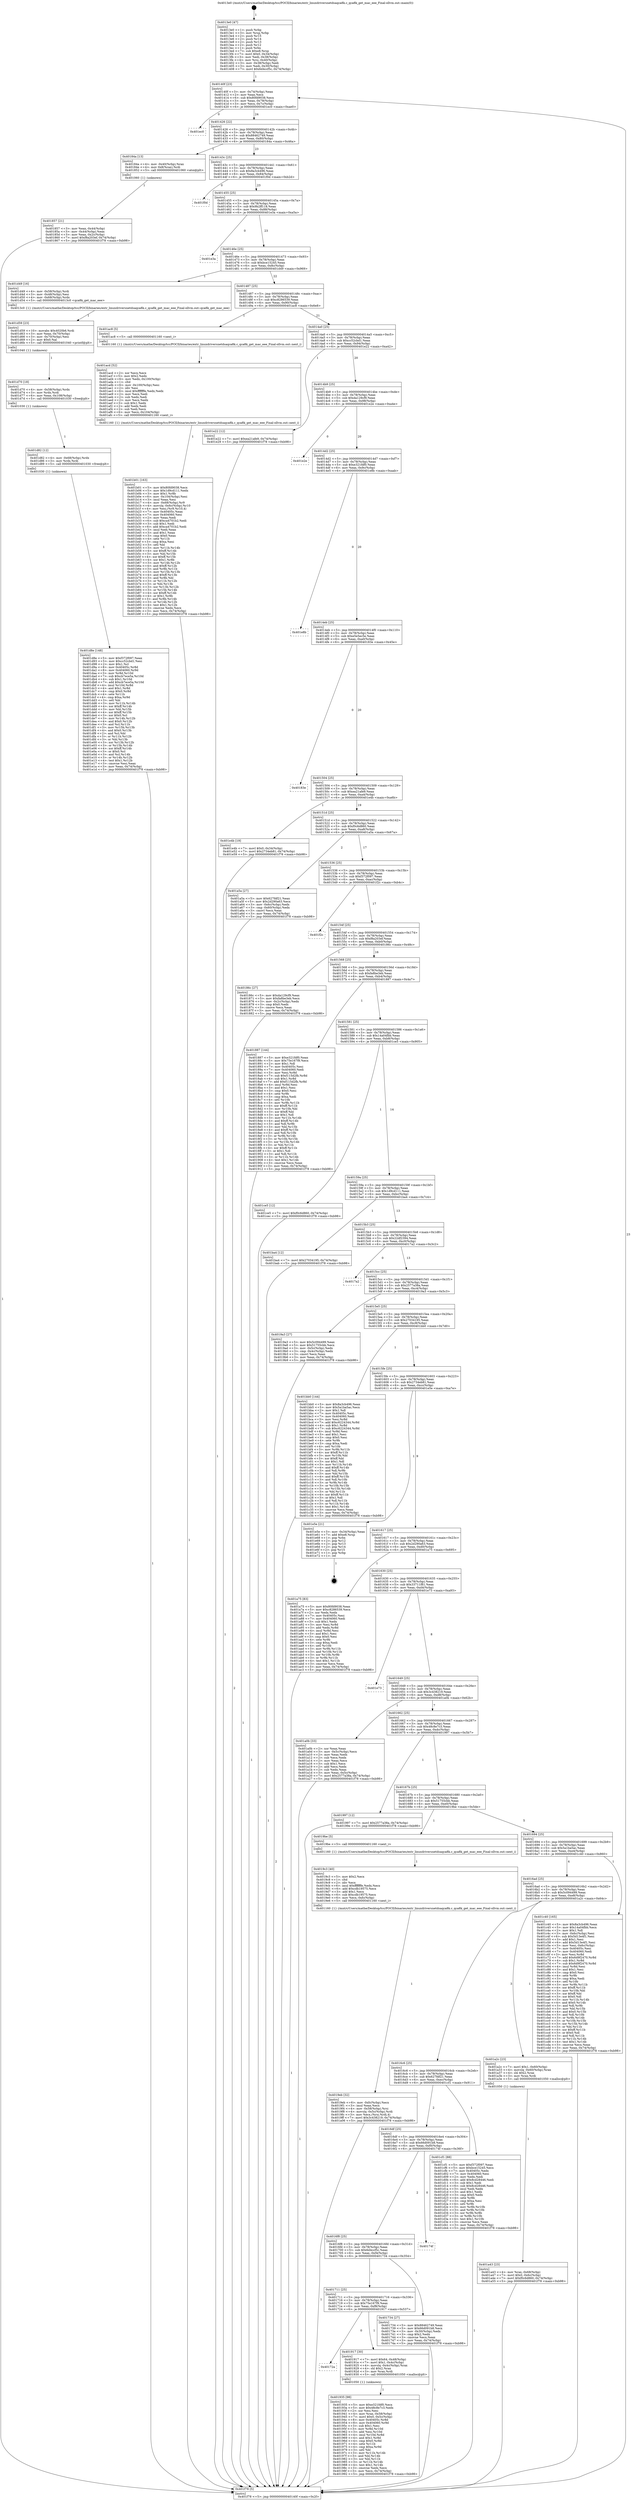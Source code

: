 digraph "0x4013e0" {
  label = "0x4013e0 (/mnt/c/Users/mathe/Desktop/tcc/POCII/binaries/extr_linuxdriversnetdsaqca8k.c_qca8k_get_mac_eee_Final-ollvm.out::main(0))"
  labelloc = "t"
  node[shape=record]

  Entry [label="",width=0.3,height=0.3,shape=circle,fillcolor=black,style=filled]
  "0x40140f" [label="{
     0x40140f [23]\l
     | [instrs]\l
     &nbsp;&nbsp;0x40140f \<+3\>: mov -0x74(%rbp),%eax\l
     &nbsp;&nbsp;0x401412 \<+2\>: mov %eax,%ecx\l
     &nbsp;&nbsp;0x401414 \<+6\>: sub $0x80fd9038,%ecx\l
     &nbsp;&nbsp;0x40141a \<+3\>: mov %eax,-0x78(%rbp)\l
     &nbsp;&nbsp;0x40141d \<+3\>: mov %ecx,-0x7c(%rbp)\l
     &nbsp;&nbsp;0x401420 \<+6\>: je 0000000000401ec0 \<main+0xae0\>\l
  }"]
  "0x401ec0" [label="{
     0x401ec0\l
  }", style=dashed]
  "0x401426" [label="{
     0x401426 [22]\l
     | [instrs]\l
     &nbsp;&nbsp;0x401426 \<+5\>: jmp 000000000040142b \<main+0x4b\>\l
     &nbsp;&nbsp;0x40142b \<+3\>: mov -0x78(%rbp),%eax\l
     &nbsp;&nbsp;0x40142e \<+5\>: sub $0x88462749,%eax\l
     &nbsp;&nbsp;0x401433 \<+3\>: mov %eax,-0x80(%rbp)\l
     &nbsp;&nbsp;0x401436 \<+6\>: je 000000000040184a \<main+0x46a\>\l
  }"]
  Exit [label="",width=0.3,height=0.3,shape=circle,fillcolor=black,style=filled,peripheries=2]
  "0x40184a" [label="{
     0x40184a [13]\l
     | [instrs]\l
     &nbsp;&nbsp;0x40184a \<+4\>: mov -0x40(%rbp),%rax\l
     &nbsp;&nbsp;0x40184e \<+4\>: mov 0x8(%rax),%rdi\l
     &nbsp;&nbsp;0x401852 \<+5\>: call 0000000000401060 \<atoi@plt\>\l
     | [calls]\l
     &nbsp;&nbsp;0x401060 \{1\} (unknown)\l
  }"]
  "0x40143c" [label="{
     0x40143c [25]\l
     | [instrs]\l
     &nbsp;&nbsp;0x40143c \<+5\>: jmp 0000000000401441 \<main+0x61\>\l
     &nbsp;&nbsp;0x401441 \<+3\>: mov -0x78(%rbp),%eax\l
     &nbsp;&nbsp;0x401444 \<+5\>: sub $0x8a3cb496,%eax\l
     &nbsp;&nbsp;0x401449 \<+6\>: mov %eax,-0x84(%rbp)\l
     &nbsp;&nbsp;0x40144f \<+6\>: je 0000000000401f0d \<main+0xb2d\>\l
  }"]
  "0x401d8e" [label="{
     0x401d8e [148]\l
     | [instrs]\l
     &nbsp;&nbsp;0x401d8e \<+5\>: mov $0xf372f097,%eax\l
     &nbsp;&nbsp;0x401d93 \<+5\>: mov $0xcc52cbd1,%esi\l
     &nbsp;&nbsp;0x401d98 \<+2\>: mov $0x1,%cl\l
     &nbsp;&nbsp;0x401d9a \<+8\>: mov 0x40405c,%r8d\l
     &nbsp;&nbsp;0x401da2 \<+8\>: mov 0x404060,%r9d\l
     &nbsp;&nbsp;0x401daa \<+3\>: mov %r8d,%r10d\l
     &nbsp;&nbsp;0x401dad \<+7\>: sub $0xcb7ece5a,%r10d\l
     &nbsp;&nbsp;0x401db4 \<+4\>: sub $0x1,%r10d\l
     &nbsp;&nbsp;0x401db8 \<+7\>: add $0xcb7ece5a,%r10d\l
     &nbsp;&nbsp;0x401dbf \<+4\>: imul %r10d,%r8d\l
     &nbsp;&nbsp;0x401dc3 \<+4\>: and $0x1,%r8d\l
     &nbsp;&nbsp;0x401dc7 \<+4\>: cmp $0x0,%r8d\l
     &nbsp;&nbsp;0x401dcb \<+4\>: sete %r11b\l
     &nbsp;&nbsp;0x401dcf \<+4\>: cmp $0xa,%r9d\l
     &nbsp;&nbsp;0x401dd3 \<+3\>: setl %bl\l
     &nbsp;&nbsp;0x401dd6 \<+3\>: mov %r11b,%r14b\l
     &nbsp;&nbsp;0x401dd9 \<+4\>: xor $0xff,%r14b\l
     &nbsp;&nbsp;0x401ddd \<+3\>: mov %bl,%r15b\l
     &nbsp;&nbsp;0x401de0 \<+4\>: xor $0xff,%r15b\l
     &nbsp;&nbsp;0x401de4 \<+3\>: xor $0x0,%cl\l
     &nbsp;&nbsp;0x401de7 \<+3\>: mov %r14b,%r12b\l
     &nbsp;&nbsp;0x401dea \<+4\>: and $0x0,%r12b\l
     &nbsp;&nbsp;0x401dee \<+3\>: and %cl,%r11b\l
     &nbsp;&nbsp;0x401df1 \<+3\>: mov %r15b,%r13b\l
     &nbsp;&nbsp;0x401df4 \<+4\>: and $0x0,%r13b\l
     &nbsp;&nbsp;0x401df8 \<+2\>: and %cl,%bl\l
     &nbsp;&nbsp;0x401dfa \<+3\>: or %r11b,%r12b\l
     &nbsp;&nbsp;0x401dfd \<+3\>: or %bl,%r13b\l
     &nbsp;&nbsp;0x401e00 \<+3\>: xor %r13b,%r12b\l
     &nbsp;&nbsp;0x401e03 \<+3\>: or %r15b,%r14b\l
     &nbsp;&nbsp;0x401e06 \<+4\>: xor $0xff,%r14b\l
     &nbsp;&nbsp;0x401e0a \<+3\>: or $0x0,%cl\l
     &nbsp;&nbsp;0x401e0d \<+3\>: and %cl,%r14b\l
     &nbsp;&nbsp;0x401e10 \<+3\>: or %r14b,%r12b\l
     &nbsp;&nbsp;0x401e13 \<+4\>: test $0x1,%r12b\l
     &nbsp;&nbsp;0x401e17 \<+3\>: cmovne %esi,%eax\l
     &nbsp;&nbsp;0x401e1a \<+3\>: mov %eax,-0x74(%rbp)\l
     &nbsp;&nbsp;0x401e1d \<+5\>: jmp 0000000000401f78 \<main+0xb98\>\l
  }"]
  "0x401f0d" [label="{
     0x401f0d\l
  }", style=dashed]
  "0x401455" [label="{
     0x401455 [25]\l
     | [instrs]\l
     &nbsp;&nbsp;0x401455 \<+5\>: jmp 000000000040145a \<main+0x7a\>\l
     &nbsp;&nbsp;0x40145a \<+3\>: mov -0x78(%rbp),%eax\l
     &nbsp;&nbsp;0x40145d \<+5\>: sub $0x9b2ff118,%eax\l
     &nbsp;&nbsp;0x401462 \<+6\>: mov %eax,-0x88(%rbp)\l
     &nbsp;&nbsp;0x401468 \<+6\>: je 0000000000401e3a \<main+0xa5a\>\l
  }"]
  "0x401d82" [label="{
     0x401d82 [12]\l
     | [instrs]\l
     &nbsp;&nbsp;0x401d82 \<+4\>: mov -0x68(%rbp),%rdx\l
     &nbsp;&nbsp;0x401d86 \<+3\>: mov %rdx,%rdi\l
     &nbsp;&nbsp;0x401d89 \<+5\>: call 0000000000401030 \<free@plt\>\l
     | [calls]\l
     &nbsp;&nbsp;0x401030 \{1\} (unknown)\l
  }"]
  "0x401e3a" [label="{
     0x401e3a\l
  }", style=dashed]
  "0x40146e" [label="{
     0x40146e [25]\l
     | [instrs]\l
     &nbsp;&nbsp;0x40146e \<+5\>: jmp 0000000000401473 \<main+0x93\>\l
     &nbsp;&nbsp;0x401473 \<+3\>: mov -0x78(%rbp),%eax\l
     &nbsp;&nbsp;0x401476 \<+5\>: sub $0xbce15245,%eax\l
     &nbsp;&nbsp;0x40147b \<+6\>: mov %eax,-0x8c(%rbp)\l
     &nbsp;&nbsp;0x401481 \<+6\>: je 0000000000401d49 \<main+0x969\>\l
  }"]
  "0x401d70" [label="{
     0x401d70 [18]\l
     | [instrs]\l
     &nbsp;&nbsp;0x401d70 \<+4\>: mov -0x58(%rbp),%rdx\l
     &nbsp;&nbsp;0x401d74 \<+3\>: mov %rdx,%rdi\l
     &nbsp;&nbsp;0x401d77 \<+6\>: mov %eax,-0x108(%rbp)\l
     &nbsp;&nbsp;0x401d7d \<+5\>: call 0000000000401030 \<free@plt\>\l
     | [calls]\l
     &nbsp;&nbsp;0x401030 \{1\} (unknown)\l
  }"]
  "0x401d49" [label="{
     0x401d49 [16]\l
     | [instrs]\l
     &nbsp;&nbsp;0x401d49 \<+4\>: mov -0x58(%rbp),%rdi\l
     &nbsp;&nbsp;0x401d4d \<+3\>: mov -0x48(%rbp),%esi\l
     &nbsp;&nbsp;0x401d50 \<+4\>: mov -0x68(%rbp),%rdx\l
     &nbsp;&nbsp;0x401d54 \<+5\>: call 00000000004013c0 \<qca8k_get_mac_eee\>\l
     | [calls]\l
     &nbsp;&nbsp;0x4013c0 \{1\} (/mnt/c/Users/mathe/Desktop/tcc/POCII/binaries/extr_linuxdriversnetdsaqca8k.c_qca8k_get_mac_eee_Final-ollvm.out::qca8k_get_mac_eee)\l
  }"]
  "0x401487" [label="{
     0x401487 [25]\l
     | [instrs]\l
     &nbsp;&nbsp;0x401487 \<+5\>: jmp 000000000040148c \<main+0xac\>\l
     &nbsp;&nbsp;0x40148c \<+3\>: mov -0x78(%rbp),%eax\l
     &nbsp;&nbsp;0x40148f \<+5\>: sub $0xc8286539,%eax\l
     &nbsp;&nbsp;0x401494 \<+6\>: mov %eax,-0x90(%rbp)\l
     &nbsp;&nbsp;0x40149a \<+6\>: je 0000000000401ac8 \<main+0x6e8\>\l
  }"]
  "0x401d59" [label="{
     0x401d59 [23]\l
     | [instrs]\l
     &nbsp;&nbsp;0x401d59 \<+10\>: movabs $0x4020b6,%rdi\l
     &nbsp;&nbsp;0x401d63 \<+3\>: mov %eax,-0x70(%rbp)\l
     &nbsp;&nbsp;0x401d66 \<+3\>: mov -0x70(%rbp),%esi\l
     &nbsp;&nbsp;0x401d69 \<+2\>: mov $0x0,%al\l
     &nbsp;&nbsp;0x401d6b \<+5\>: call 0000000000401040 \<printf@plt\>\l
     | [calls]\l
     &nbsp;&nbsp;0x401040 \{1\} (unknown)\l
  }"]
  "0x401ac8" [label="{
     0x401ac8 [5]\l
     | [instrs]\l
     &nbsp;&nbsp;0x401ac8 \<+5\>: call 0000000000401160 \<next_i\>\l
     | [calls]\l
     &nbsp;&nbsp;0x401160 \{1\} (/mnt/c/Users/mathe/Desktop/tcc/POCII/binaries/extr_linuxdriversnetdsaqca8k.c_qca8k_get_mac_eee_Final-ollvm.out::next_i)\l
  }"]
  "0x4014a0" [label="{
     0x4014a0 [25]\l
     | [instrs]\l
     &nbsp;&nbsp;0x4014a0 \<+5\>: jmp 00000000004014a5 \<main+0xc5\>\l
     &nbsp;&nbsp;0x4014a5 \<+3\>: mov -0x78(%rbp),%eax\l
     &nbsp;&nbsp;0x4014a8 \<+5\>: sub $0xcc52cbd1,%eax\l
     &nbsp;&nbsp;0x4014ad \<+6\>: mov %eax,-0x94(%rbp)\l
     &nbsp;&nbsp;0x4014b3 \<+6\>: je 0000000000401e22 \<main+0xa42\>\l
  }"]
  "0x401b01" [label="{
     0x401b01 [163]\l
     | [instrs]\l
     &nbsp;&nbsp;0x401b01 \<+5\>: mov $0x80fd9038,%ecx\l
     &nbsp;&nbsp;0x401b06 \<+5\>: mov $0x1d9cd111,%edx\l
     &nbsp;&nbsp;0x401b0b \<+3\>: mov $0x1,%r8b\l
     &nbsp;&nbsp;0x401b0e \<+6\>: mov -0x104(%rbp),%esi\l
     &nbsp;&nbsp;0x401b14 \<+3\>: imul %eax,%esi\l
     &nbsp;&nbsp;0x401b17 \<+4\>: mov -0x68(%rbp),%r9\l
     &nbsp;&nbsp;0x401b1b \<+4\>: movslq -0x6c(%rbp),%r10\l
     &nbsp;&nbsp;0x401b1f \<+4\>: mov %esi,(%r9,%r10,4)\l
     &nbsp;&nbsp;0x401b23 \<+7\>: mov 0x40405c,%eax\l
     &nbsp;&nbsp;0x401b2a \<+7\>: mov 0x404060,%esi\l
     &nbsp;&nbsp;0x401b31 \<+2\>: mov %eax,%edi\l
     &nbsp;&nbsp;0x401b33 \<+6\>: sub $0xca4701b2,%edi\l
     &nbsp;&nbsp;0x401b39 \<+3\>: sub $0x1,%edi\l
     &nbsp;&nbsp;0x401b3c \<+6\>: add $0xca4701b2,%edi\l
     &nbsp;&nbsp;0x401b42 \<+3\>: imul %edi,%eax\l
     &nbsp;&nbsp;0x401b45 \<+3\>: and $0x1,%eax\l
     &nbsp;&nbsp;0x401b48 \<+3\>: cmp $0x0,%eax\l
     &nbsp;&nbsp;0x401b4b \<+4\>: sete %r11b\l
     &nbsp;&nbsp;0x401b4f \<+3\>: cmp $0xa,%esi\l
     &nbsp;&nbsp;0x401b52 \<+3\>: setl %bl\l
     &nbsp;&nbsp;0x401b55 \<+3\>: mov %r11b,%r14b\l
     &nbsp;&nbsp;0x401b58 \<+4\>: xor $0xff,%r14b\l
     &nbsp;&nbsp;0x401b5c \<+3\>: mov %bl,%r15b\l
     &nbsp;&nbsp;0x401b5f \<+4\>: xor $0xff,%r15b\l
     &nbsp;&nbsp;0x401b63 \<+4\>: xor $0x1,%r8b\l
     &nbsp;&nbsp;0x401b67 \<+3\>: mov %r14b,%r12b\l
     &nbsp;&nbsp;0x401b6a \<+4\>: and $0xff,%r12b\l
     &nbsp;&nbsp;0x401b6e \<+3\>: and %r8b,%r11b\l
     &nbsp;&nbsp;0x401b71 \<+3\>: mov %r15b,%r13b\l
     &nbsp;&nbsp;0x401b74 \<+4\>: and $0xff,%r13b\l
     &nbsp;&nbsp;0x401b78 \<+3\>: and %r8b,%bl\l
     &nbsp;&nbsp;0x401b7b \<+3\>: or %r11b,%r12b\l
     &nbsp;&nbsp;0x401b7e \<+3\>: or %bl,%r13b\l
     &nbsp;&nbsp;0x401b81 \<+3\>: xor %r13b,%r12b\l
     &nbsp;&nbsp;0x401b84 \<+3\>: or %r15b,%r14b\l
     &nbsp;&nbsp;0x401b87 \<+4\>: xor $0xff,%r14b\l
     &nbsp;&nbsp;0x401b8b \<+4\>: or $0x1,%r8b\l
     &nbsp;&nbsp;0x401b8f \<+3\>: and %r8b,%r14b\l
     &nbsp;&nbsp;0x401b92 \<+3\>: or %r14b,%r12b\l
     &nbsp;&nbsp;0x401b95 \<+4\>: test $0x1,%r12b\l
     &nbsp;&nbsp;0x401b99 \<+3\>: cmovne %edx,%ecx\l
     &nbsp;&nbsp;0x401b9c \<+3\>: mov %ecx,-0x74(%rbp)\l
     &nbsp;&nbsp;0x401b9f \<+5\>: jmp 0000000000401f78 \<main+0xb98\>\l
  }"]
  "0x401e22" [label="{
     0x401e22 [12]\l
     | [instrs]\l
     &nbsp;&nbsp;0x401e22 \<+7\>: movl $0xea21afe9,-0x74(%rbp)\l
     &nbsp;&nbsp;0x401e29 \<+5\>: jmp 0000000000401f78 \<main+0xb98\>\l
  }"]
  "0x4014b9" [label="{
     0x4014b9 [25]\l
     | [instrs]\l
     &nbsp;&nbsp;0x4014b9 \<+5\>: jmp 00000000004014be \<main+0xde\>\l
     &nbsp;&nbsp;0x4014be \<+3\>: mov -0x78(%rbp),%eax\l
     &nbsp;&nbsp;0x4014c1 \<+5\>: sub $0xda129cf9,%eax\l
     &nbsp;&nbsp;0x4014c6 \<+6\>: mov %eax,-0x98(%rbp)\l
     &nbsp;&nbsp;0x4014cc \<+6\>: je 0000000000401e2e \<main+0xa4e\>\l
  }"]
  "0x401acd" [label="{
     0x401acd [52]\l
     | [instrs]\l
     &nbsp;&nbsp;0x401acd \<+2\>: xor %ecx,%ecx\l
     &nbsp;&nbsp;0x401acf \<+5\>: mov $0x2,%edx\l
     &nbsp;&nbsp;0x401ad4 \<+6\>: mov %edx,-0x100(%rbp)\l
     &nbsp;&nbsp;0x401ada \<+1\>: cltd\l
     &nbsp;&nbsp;0x401adb \<+6\>: mov -0x100(%rbp),%esi\l
     &nbsp;&nbsp;0x401ae1 \<+2\>: idiv %esi\l
     &nbsp;&nbsp;0x401ae3 \<+6\>: imul $0xfffffffe,%edx,%edx\l
     &nbsp;&nbsp;0x401ae9 \<+2\>: mov %ecx,%edi\l
     &nbsp;&nbsp;0x401aeb \<+2\>: sub %edx,%edi\l
     &nbsp;&nbsp;0x401aed \<+2\>: mov %ecx,%edx\l
     &nbsp;&nbsp;0x401aef \<+3\>: sub $0x1,%edx\l
     &nbsp;&nbsp;0x401af2 \<+2\>: add %edx,%edi\l
     &nbsp;&nbsp;0x401af4 \<+2\>: sub %edi,%ecx\l
     &nbsp;&nbsp;0x401af6 \<+6\>: mov %ecx,-0x104(%rbp)\l
     &nbsp;&nbsp;0x401afc \<+5\>: call 0000000000401160 \<next_i\>\l
     | [calls]\l
     &nbsp;&nbsp;0x401160 \{1\} (/mnt/c/Users/mathe/Desktop/tcc/POCII/binaries/extr_linuxdriversnetdsaqca8k.c_qca8k_get_mac_eee_Final-ollvm.out::next_i)\l
  }"]
  "0x401e2e" [label="{
     0x401e2e\l
  }", style=dashed]
  "0x4014d2" [label="{
     0x4014d2 [25]\l
     | [instrs]\l
     &nbsp;&nbsp;0x4014d2 \<+5\>: jmp 00000000004014d7 \<main+0xf7\>\l
     &nbsp;&nbsp;0x4014d7 \<+3\>: mov -0x78(%rbp),%eax\l
     &nbsp;&nbsp;0x4014da \<+5\>: sub $0xe321fdf0,%eax\l
     &nbsp;&nbsp;0x4014df \<+6\>: mov %eax,-0x9c(%rbp)\l
     &nbsp;&nbsp;0x4014e5 \<+6\>: je 0000000000401e8b \<main+0xaab\>\l
  }"]
  "0x401a43" [label="{
     0x401a43 [23]\l
     | [instrs]\l
     &nbsp;&nbsp;0x401a43 \<+4\>: mov %rax,-0x68(%rbp)\l
     &nbsp;&nbsp;0x401a47 \<+7\>: movl $0x0,-0x6c(%rbp)\l
     &nbsp;&nbsp;0x401a4e \<+7\>: movl $0xf0c6d860,-0x74(%rbp)\l
     &nbsp;&nbsp;0x401a55 \<+5\>: jmp 0000000000401f78 \<main+0xb98\>\l
  }"]
  "0x401e8b" [label="{
     0x401e8b\l
  }", style=dashed]
  "0x4014eb" [label="{
     0x4014eb [25]\l
     | [instrs]\l
     &nbsp;&nbsp;0x4014eb \<+5\>: jmp 00000000004014f0 \<main+0x110\>\l
     &nbsp;&nbsp;0x4014f0 \<+3\>: mov -0x78(%rbp),%eax\l
     &nbsp;&nbsp;0x4014f3 \<+5\>: sub $0xe5e5ec5e,%eax\l
     &nbsp;&nbsp;0x4014f8 \<+6\>: mov %eax,-0xa0(%rbp)\l
     &nbsp;&nbsp;0x4014fe \<+6\>: je 000000000040183e \<main+0x45e\>\l
  }"]
  "0x4019eb" [label="{
     0x4019eb [32]\l
     | [instrs]\l
     &nbsp;&nbsp;0x4019eb \<+6\>: mov -0xfc(%rbp),%ecx\l
     &nbsp;&nbsp;0x4019f1 \<+3\>: imul %eax,%ecx\l
     &nbsp;&nbsp;0x4019f4 \<+4\>: mov -0x58(%rbp),%rsi\l
     &nbsp;&nbsp;0x4019f8 \<+4\>: movslq -0x5c(%rbp),%rdi\l
     &nbsp;&nbsp;0x4019fc \<+3\>: mov %ecx,(%rsi,%rdi,4)\l
     &nbsp;&nbsp;0x4019ff \<+7\>: movl $0x3c438219,-0x74(%rbp)\l
     &nbsp;&nbsp;0x401a06 \<+5\>: jmp 0000000000401f78 \<main+0xb98\>\l
  }"]
  "0x40183e" [label="{
     0x40183e\l
  }", style=dashed]
  "0x401504" [label="{
     0x401504 [25]\l
     | [instrs]\l
     &nbsp;&nbsp;0x401504 \<+5\>: jmp 0000000000401509 \<main+0x129\>\l
     &nbsp;&nbsp;0x401509 \<+3\>: mov -0x78(%rbp),%eax\l
     &nbsp;&nbsp;0x40150c \<+5\>: sub $0xea21afe9,%eax\l
     &nbsp;&nbsp;0x401511 \<+6\>: mov %eax,-0xa4(%rbp)\l
     &nbsp;&nbsp;0x401517 \<+6\>: je 0000000000401e4b \<main+0xa6b\>\l
  }"]
  "0x4019c3" [label="{
     0x4019c3 [40]\l
     | [instrs]\l
     &nbsp;&nbsp;0x4019c3 \<+5\>: mov $0x2,%ecx\l
     &nbsp;&nbsp;0x4019c8 \<+1\>: cltd\l
     &nbsp;&nbsp;0x4019c9 \<+2\>: idiv %ecx\l
     &nbsp;&nbsp;0x4019cb \<+6\>: imul $0xfffffffe,%edx,%ecx\l
     &nbsp;&nbsp;0x4019d1 \<+6\>: add $0xcdb19575,%ecx\l
     &nbsp;&nbsp;0x4019d7 \<+3\>: add $0x1,%ecx\l
     &nbsp;&nbsp;0x4019da \<+6\>: sub $0xcdb19575,%ecx\l
     &nbsp;&nbsp;0x4019e0 \<+6\>: mov %ecx,-0xfc(%rbp)\l
     &nbsp;&nbsp;0x4019e6 \<+5\>: call 0000000000401160 \<next_i\>\l
     | [calls]\l
     &nbsp;&nbsp;0x401160 \{1\} (/mnt/c/Users/mathe/Desktop/tcc/POCII/binaries/extr_linuxdriversnetdsaqca8k.c_qca8k_get_mac_eee_Final-ollvm.out::next_i)\l
  }"]
  "0x401e4b" [label="{
     0x401e4b [19]\l
     | [instrs]\l
     &nbsp;&nbsp;0x401e4b \<+7\>: movl $0x0,-0x34(%rbp)\l
     &nbsp;&nbsp;0x401e52 \<+7\>: movl $0x2734eb81,-0x74(%rbp)\l
     &nbsp;&nbsp;0x401e59 \<+5\>: jmp 0000000000401f78 \<main+0xb98\>\l
  }"]
  "0x40151d" [label="{
     0x40151d [25]\l
     | [instrs]\l
     &nbsp;&nbsp;0x40151d \<+5\>: jmp 0000000000401522 \<main+0x142\>\l
     &nbsp;&nbsp;0x401522 \<+3\>: mov -0x78(%rbp),%eax\l
     &nbsp;&nbsp;0x401525 \<+5\>: sub $0xf0c6d860,%eax\l
     &nbsp;&nbsp;0x40152a \<+6\>: mov %eax,-0xa8(%rbp)\l
     &nbsp;&nbsp;0x401530 \<+6\>: je 0000000000401a5a \<main+0x67a\>\l
  }"]
  "0x401935" [label="{
     0x401935 [98]\l
     | [instrs]\l
     &nbsp;&nbsp;0x401935 \<+5\>: mov $0xe321fdf0,%ecx\l
     &nbsp;&nbsp;0x40193a \<+5\>: mov $0x48c8e7c3,%edx\l
     &nbsp;&nbsp;0x40193f \<+2\>: xor %esi,%esi\l
     &nbsp;&nbsp;0x401941 \<+4\>: mov %rax,-0x58(%rbp)\l
     &nbsp;&nbsp;0x401945 \<+7\>: movl $0x0,-0x5c(%rbp)\l
     &nbsp;&nbsp;0x40194c \<+8\>: mov 0x40405c,%r8d\l
     &nbsp;&nbsp;0x401954 \<+8\>: mov 0x404060,%r9d\l
     &nbsp;&nbsp;0x40195c \<+3\>: sub $0x1,%esi\l
     &nbsp;&nbsp;0x40195f \<+3\>: mov %r8d,%r10d\l
     &nbsp;&nbsp;0x401962 \<+3\>: add %esi,%r10d\l
     &nbsp;&nbsp;0x401965 \<+4\>: imul %r10d,%r8d\l
     &nbsp;&nbsp;0x401969 \<+4\>: and $0x1,%r8d\l
     &nbsp;&nbsp;0x40196d \<+4\>: cmp $0x0,%r8d\l
     &nbsp;&nbsp;0x401971 \<+4\>: sete %r11b\l
     &nbsp;&nbsp;0x401975 \<+4\>: cmp $0xa,%r9d\l
     &nbsp;&nbsp;0x401979 \<+3\>: setl %bl\l
     &nbsp;&nbsp;0x40197c \<+3\>: mov %r11b,%r14b\l
     &nbsp;&nbsp;0x40197f \<+3\>: and %bl,%r14b\l
     &nbsp;&nbsp;0x401982 \<+3\>: xor %bl,%r11b\l
     &nbsp;&nbsp;0x401985 \<+3\>: or %r11b,%r14b\l
     &nbsp;&nbsp;0x401988 \<+4\>: test $0x1,%r14b\l
     &nbsp;&nbsp;0x40198c \<+3\>: cmovne %edx,%ecx\l
     &nbsp;&nbsp;0x40198f \<+3\>: mov %ecx,-0x74(%rbp)\l
     &nbsp;&nbsp;0x401992 \<+5\>: jmp 0000000000401f78 \<main+0xb98\>\l
  }"]
  "0x401a5a" [label="{
     0x401a5a [27]\l
     | [instrs]\l
     &nbsp;&nbsp;0x401a5a \<+5\>: mov $0x627fdf21,%eax\l
     &nbsp;&nbsp;0x401a5f \<+5\>: mov $0x2d290a63,%ecx\l
     &nbsp;&nbsp;0x401a64 \<+3\>: mov -0x6c(%rbp),%edx\l
     &nbsp;&nbsp;0x401a67 \<+3\>: cmp -0x60(%rbp),%edx\l
     &nbsp;&nbsp;0x401a6a \<+3\>: cmovl %ecx,%eax\l
     &nbsp;&nbsp;0x401a6d \<+3\>: mov %eax,-0x74(%rbp)\l
     &nbsp;&nbsp;0x401a70 \<+5\>: jmp 0000000000401f78 \<main+0xb98\>\l
  }"]
  "0x401536" [label="{
     0x401536 [25]\l
     | [instrs]\l
     &nbsp;&nbsp;0x401536 \<+5\>: jmp 000000000040153b \<main+0x15b\>\l
     &nbsp;&nbsp;0x40153b \<+3\>: mov -0x78(%rbp),%eax\l
     &nbsp;&nbsp;0x40153e \<+5\>: sub $0xf372f097,%eax\l
     &nbsp;&nbsp;0x401543 \<+6\>: mov %eax,-0xac(%rbp)\l
     &nbsp;&nbsp;0x401549 \<+6\>: je 0000000000401f2c \<main+0xb4c\>\l
  }"]
  "0x40172a" [label="{
     0x40172a\l
  }", style=dashed]
  "0x401f2c" [label="{
     0x401f2c\l
  }", style=dashed]
  "0x40154f" [label="{
     0x40154f [25]\l
     | [instrs]\l
     &nbsp;&nbsp;0x40154f \<+5\>: jmp 0000000000401554 \<main+0x174\>\l
     &nbsp;&nbsp;0x401554 \<+3\>: mov -0x78(%rbp),%eax\l
     &nbsp;&nbsp;0x401557 \<+5\>: sub $0xf8a203ef,%eax\l
     &nbsp;&nbsp;0x40155c \<+6\>: mov %eax,-0xb0(%rbp)\l
     &nbsp;&nbsp;0x401562 \<+6\>: je 000000000040186c \<main+0x48c\>\l
  }"]
  "0x401917" [label="{
     0x401917 [30]\l
     | [instrs]\l
     &nbsp;&nbsp;0x401917 \<+7\>: movl $0x64,-0x48(%rbp)\l
     &nbsp;&nbsp;0x40191e \<+7\>: movl $0x1,-0x4c(%rbp)\l
     &nbsp;&nbsp;0x401925 \<+4\>: movslq -0x4c(%rbp),%rax\l
     &nbsp;&nbsp;0x401929 \<+4\>: shl $0x2,%rax\l
     &nbsp;&nbsp;0x40192d \<+3\>: mov %rax,%rdi\l
     &nbsp;&nbsp;0x401930 \<+5\>: call 0000000000401050 \<malloc@plt\>\l
     | [calls]\l
     &nbsp;&nbsp;0x401050 \{1\} (unknown)\l
  }"]
  "0x40186c" [label="{
     0x40186c [27]\l
     | [instrs]\l
     &nbsp;&nbsp;0x40186c \<+5\>: mov $0xda129cf9,%eax\l
     &nbsp;&nbsp;0x401871 \<+5\>: mov $0xfa8be3eb,%ecx\l
     &nbsp;&nbsp;0x401876 \<+3\>: mov -0x2c(%rbp),%edx\l
     &nbsp;&nbsp;0x401879 \<+3\>: cmp $0x0,%edx\l
     &nbsp;&nbsp;0x40187c \<+3\>: cmove %ecx,%eax\l
     &nbsp;&nbsp;0x40187f \<+3\>: mov %eax,-0x74(%rbp)\l
     &nbsp;&nbsp;0x401882 \<+5\>: jmp 0000000000401f78 \<main+0xb98\>\l
  }"]
  "0x401568" [label="{
     0x401568 [25]\l
     | [instrs]\l
     &nbsp;&nbsp;0x401568 \<+5\>: jmp 000000000040156d \<main+0x18d\>\l
     &nbsp;&nbsp;0x40156d \<+3\>: mov -0x78(%rbp),%eax\l
     &nbsp;&nbsp;0x401570 \<+5\>: sub $0xfa8be3eb,%eax\l
     &nbsp;&nbsp;0x401575 \<+6\>: mov %eax,-0xb4(%rbp)\l
     &nbsp;&nbsp;0x40157b \<+6\>: je 0000000000401887 \<main+0x4a7\>\l
  }"]
  "0x401857" [label="{
     0x401857 [21]\l
     | [instrs]\l
     &nbsp;&nbsp;0x401857 \<+3\>: mov %eax,-0x44(%rbp)\l
     &nbsp;&nbsp;0x40185a \<+3\>: mov -0x44(%rbp),%eax\l
     &nbsp;&nbsp;0x40185d \<+3\>: mov %eax,-0x2c(%rbp)\l
     &nbsp;&nbsp;0x401860 \<+7\>: movl $0xf8a203ef,-0x74(%rbp)\l
     &nbsp;&nbsp;0x401867 \<+5\>: jmp 0000000000401f78 \<main+0xb98\>\l
  }"]
  "0x401887" [label="{
     0x401887 [144]\l
     | [instrs]\l
     &nbsp;&nbsp;0x401887 \<+5\>: mov $0xe321fdf0,%eax\l
     &nbsp;&nbsp;0x40188c \<+5\>: mov $0x75e167f9,%ecx\l
     &nbsp;&nbsp;0x401891 \<+2\>: mov $0x1,%dl\l
     &nbsp;&nbsp;0x401893 \<+7\>: mov 0x40405c,%esi\l
     &nbsp;&nbsp;0x40189a \<+7\>: mov 0x404060,%edi\l
     &nbsp;&nbsp;0x4018a1 \<+3\>: mov %esi,%r8d\l
     &nbsp;&nbsp;0x4018a4 \<+7\>: sub $0xf115d2fb,%r8d\l
     &nbsp;&nbsp;0x4018ab \<+4\>: sub $0x1,%r8d\l
     &nbsp;&nbsp;0x4018af \<+7\>: add $0xf115d2fb,%r8d\l
     &nbsp;&nbsp;0x4018b6 \<+4\>: imul %r8d,%esi\l
     &nbsp;&nbsp;0x4018ba \<+3\>: and $0x1,%esi\l
     &nbsp;&nbsp;0x4018bd \<+3\>: cmp $0x0,%esi\l
     &nbsp;&nbsp;0x4018c0 \<+4\>: sete %r9b\l
     &nbsp;&nbsp;0x4018c4 \<+3\>: cmp $0xa,%edi\l
     &nbsp;&nbsp;0x4018c7 \<+4\>: setl %r10b\l
     &nbsp;&nbsp;0x4018cb \<+3\>: mov %r9b,%r11b\l
     &nbsp;&nbsp;0x4018ce \<+4\>: xor $0xff,%r11b\l
     &nbsp;&nbsp;0x4018d2 \<+3\>: mov %r10b,%bl\l
     &nbsp;&nbsp;0x4018d5 \<+3\>: xor $0xff,%bl\l
     &nbsp;&nbsp;0x4018d8 \<+3\>: xor $0x1,%dl\l
     &nbsp;&nbsp;0x4018db \<+3\>: mov %r11b,%r14b\l
     &nbsp;&nbsp;0x4018de \<+4\>: and $0xff,%r14b\l
     &nbsp;&nbsp;0x4018e2 \<+3\>: and %dl,%r9b\l
     &nbsp;&nbsp;0x4018e5 \<+3\>: mov %bl,%r15b\l
     &nbsp;&nbsp;0x4018e8 \<+4\>: and $0xff,%r15b\l
     &nbsp;&nbsp;0x4018ec \<+3\>: and %dl,%r10b\l
     &nbsp;&nbsp;0x4018ef \<+3\>: or %r9b,%r14b\l
     &nbsp;&nbsp;0x4018f2 \<+3\>: or %r10b,%r15b\l
     &nbsp;&nbsp;0x4018f5 \<+3\>: xor %r15b,%r14b\l
     &nbsp;&nbsp;0x4018f8 \<+3\>: or %bl,%r11b\l
     &nbsp;&nbsp;0x4018fb \<+4\>: xor $0xff,%r11b\l
     &nbsp;&nbsp;0x4018ff \<+3\>: or $0x1,%dl\l
     &nbsp;&nbsp;0x401902 \<+3\>: and %dl,%r11b\l
     &nbsp;&nbsp;0x401905 \<+3\>: or %r11b,%r14b\l
     &nbsp;&nbsp;0x401908 \<+4\>: test $0x1,%r14b\l
     &nbsp;&nbsp;0x40190c \<+3\>: cmovne %ecx,%eax\l
     &nbsp;&nbsp;0x40190f \<+3\>: mov %eax,-0x74(%rbp)\l
     &nbsp;&nbsp;0x401912 \<+5\>: jmp 0000000000401f78 \<main+0xb98\>\l
  }"]
  "0x401581" [label="{
     0x401581 [25]\l
     | [instrs]\l
     &nbsp;&nbsp;0x401581 \<+5\>: jmp 0000000000401586 \<main+0x1a6\>\l
     &nbsp;&nbsp;0x401586 \<+3\>: mov -0x78(%rbp),%eax\l
     &nbsp;&nbsp;0x401589 \<+5\>: sub $0x14a04fbb,%eax\l
     &nbsp;&nbsp;0x40158e \<+6\>: mov %eax,-0xb8(%rbp)\l
     &nbsp;&nbsp;0x401594 \<+6\>: je 0000000000401ce5 \<main+0x905\>\l
  }"]
  "0x4013e0" [label="{
     0x4013e0 [47]\l
     | [instrs]\l
     &nbsp;&nbsp;0x4013e0 \<+1\>: push %rbp\l
     &nbsp;&nbsp;0x4013e1 \<+3\>: mov %rsp,%rbp\l
     &nbsp;&nbsp;0x4013e4 \<+2\>: push %r15\l
     &nbsp;&nbsp;0x4013e6 \<+2\>: push %r14\l
     &nbsp;&nbsp;0x4013e8 \<+2\>: push %r13\l
     &nbsp;&nbsp;0x4013ea \<+2\>: push %r12\l
     &nbsp;&nbsp;0x4013ec \<+1\>: push %rbx\l
     &nbsp;&nbsp;0x4013ed \<+7\>: sub $0xe8,%rsp\l
     &nbsp;&nbsp;0x4013f4 \<+7\>: movl $0x0,-0x34(%rbp)\l
     &nbsp;&nbsp;0x4013fb \<+3\>: mov %edi,-0x38(%rbp)\l
     &nbsp;&nbsp;0x4013fe \<+4\>: mov %rsi,-0x40(%rbp)\l
     &nbsp;&nbsp;0x401402 \<+3\>: mov -0x38(%rbp),%edi\l
     &nbsp;&nbsp;0x401405 \<+3\>: mov %edi,-0x30(%rbp)\l
     &nbsp;&nbsp;0x401408 \<+7\>: movl $0x6d4ccf5c,-0x74(%rbp)\l
  }"]
  "0x401ce5" [label="{
     0x401ce5 [12]\l
     | [instrs]\l
     &nbsp;&nbsp;0x401ce5 \<+7\>: movl $0xf0c6d860,-0x74(%rbp)\l
     &nbsp;&nbsp;0x401cec \<+5\>: jmp 0000000000401f78 \<main+0xb98\>\l
  }"]
  "0x40159a" [label="{
     0x40159a [25]\l
     | [instrs]\l
     &nbsp;&nbsp;0x40159a \<+5\>: jmp 000000000040159f \<main+0x1bf\>\l
     &nbsp;&nbsp;0x40159f \<+3\>: mov -0x78(%rbp),%eax\l
     &nbsp;&nbsp;0x4015a2 \<+5\>: sub $0x1d9cd111,%eax\l
     &nbsp;&nbsp;0x4015a7 \<+6\>: mov %eax,-0xbc(%rbp)\l
     &nbsp;&nbsp;0x4015ad \<+6\>: je 0000000000401ba4 \<main+0x7c4\>\l
  }"]
  "0x401f78" [label="{
     0x401f78 [5]\l
     | [instrs]\l
     &nbsp;&nbsp;0x401f78 \<+5\>: jmp 000000000040140f \<main+0x2f\>\l
  }"]
  "0x401ba4" [label="{
     0x401ba4 [12]\l
     | [instrs]\l
     &nbsp;&nbsp;0x401ba4 \<+7\>: movl $0x27034195,-0x74(%rbp)\l
     &nbsp;&nbsp;0x401bab \<+5\>: jmp 0000000000401f78 \<main+0xb98\>\l
  }"]
  "0x4015b3" [label="{
     0x4015b3 [25]\l
     | [instrs]\l
     &nbsp;&nbsp;0x4015b3 \<+5\>: jmp 00000000004015b8 \<main+0x1d8\>\l
     &nbsp;&nbsp;0x4015b8 \<+3\>: mov -0x78(%rbp),%eax\l
     &nbsp;&nbsp;0x4015bb \<+5\>: sub $0x22df2394,%eax\l
     &nbsp;&nbsp;0x4015c0 \<+6\>: mov %eax,-0xc0(%rbp)\l
     &nbsp;&nbsp;0x4015c6 \<+6\>: je 00000000004017a2 \<main+0x3c2\>\l
  }"]
  "0x401711" [label="{
     0x401711 [25]\l
     | [instrs]\l
     &nbsp;&nbsp;0x401711 \<+5\>: jmp 0000000000401716 \<main+0x336\>\l
     &nbsp;&nbsp;0x401716 \<+3\>: mov -0x78(%rbp),%eax\l
     &nbsp;&nbsp;0x401719 \<+5\>: sub $0x75e167f9,%eax\l
     &nbsp;&nbsp;0x40171e \<+6\>: mov %eax,-0xf8(%rbp)\l
     &nbsp;&nbsp;0x401724 \<+6\>: je 0000000000401917 \<main+0x537\>\l
  }"]
  "0x4017a2" [label="{
     0x4017a2\l
  }", style=dashed]
  "0x4015cc" [label="{
     0x4015cc [25]\l
     | [instrs]\l
     &nbsp;&nbsp;0x4015cc \<+5\>: jmp 00000000004015d1 \<main+0x1f1\>\l
     &nbsp;&nbsp;0x4015d1 \<+3\>: mov -0x78(%rbp),%eax\l
     &nbsp;&nbsp;0x4015d4 \<+5\>: sub $0x2577a38a,%eax\l
     &nbsp;&nbsp;0x4015d9 \<+6\>: mov %eax,-0xc4(%rbp)\l
     &nbsp;&nbsp;0x4015df \<+6\>: je 00000000004019a3 \<main+0x5c3\>\l
  }"]
  "0x401734" [label="{
     0x401734 [27]\l
     | [instrs]\l
     &nbsp;&nbsp;0x401734 \<+5\>: mov $0x88462749,%eax\l
     &nbsp;&nbsp;0x401739 \<+5\>: mov $0x66d091b8,%ecx\l
     &nbsp;&nbsp;0x40173e \<+3\>: mov -0x30(%rbp),%edx\l
     &nbsp;&nbsp;0x401741 \<+3\>: cmp $0x2,%edx\l
     &nbsp;&nbsp;0x401744 \<+3\>: cmovne %ecx,%eax\l
     &nbsp;&nbsp;0x401747 \<+3\>: mov %eax,-0x74(%rbp)\l
     &nbsp;&nbsp;0x40174a \<+5\>: jmp 0000000000401f78 \<main+0xb98\>\l
  }"]
  "0x4019a3" [label="{
     0x4019a3 [27]\l
     | [instrs]\l
     &nbsp;&nbsp;0x4019a3 \<+5\>: mov $0x5c094499,%eax\l
     &nbsp;&nbsp;0x4019a8 \<+5\>: mov $0x51755cbb,%ecx\l
     &nbsp;&nbsp;0x4019ad \<+3\>: mov -0x5c(%rbp),%edx\l
     &nbsp;&nbsp;0x4019b0 \<+3\>: cmp -0x4c(%rbp),%edx\l
     &nbsp;&nbsp;0x4019b3 \<+3\>: cmovl %ecx,%eax\l
     &nbsp;&nbsp;0x4019b6 \<+3\>: mov %eax,-0x74(%rbp)\l
     &nbsp;&nbsp;0x4019b9 \<+5\>: jmp 0000000000401f78 \<main+0xb98\>\l
  }"]
  "0x4015e5" [label="{
     0x4015e5 [25]\l
     | [instrs]\l
     &nbsp;&nbsp;0x4015e5 \<+5\>: jmp 00000000004015ea \<main+0x20a\>\l
     &nbsp;&nbsp;0x4015ea \<+3\>: mov -0x78(%rbp),%eax\l
     &nbsp;&nbsp;0x4015ed \<+5\>: sub $0x27034195,%eax\l
     &nbsp;&nbsp;0x4015f2 \<+6\>: mov %eax,-0xc8(%rbp)\l
     &nbsp;&nbsp;0x4015f8 \<+6\>: je 0000000000401bb0 \<main+0x7d0\>\l
  }"]
  "0x4016f8" [label="{
     0x4016f8 [25]\l
     | [instrs]\l
     &nbsp;&nbsp;0x4016f8 \<+5\>: jmp 00000000004016fd \<main+0x31d\>\l
     &nbsp;&nbsp;0x4016fd \<+3\>: mov -0x78(%rbp),%eax\l
     &nbsp;&nbsp;0x401700 \<+5\>: sub $0x6d4ccf5c,%eax\l
     &nbsp;&nbsp;0x401705 \<+6\>: mov %eax,-0xf4(%rbp)\l
     &nbsp;&nbsp;0x40170b \<+6\>: je 0000000000401734 \<main+0x354\>\l
  }"]
  "0x401bb0" [label="{
     0x401bb0 [144]\l
     | [instrs]\l
     &nbsp;&nbsp;0x401bb0 \<+5\>: mov $0x8a3cb496,%eax\l
     &nbsp;&nbsp;0x401bb5 \<+5\>: mov $0x5a1ba5ac,%ecx\l
     &nbsp;&nbsp;0x401bba \<+2\>: mov $0x1,%dl\l
     &nbsp;&nbsp;0x401bbc \<+7\>: mov 0x40405c,%esi\l
     &nbsp;&nbsp;0x401bc3 \<+7\>: mov 0x404060,%edi\l
     &nbsp;&nbsp;0x401bca \<+3\>: mov %esi,%r8d\l
     &nbsp;&nbsp;0x401bcd \<+7\>: add $0xc6224344,%r8d\l
     &nbsp;&nbsp;0x401bd4 \<+4\>: sub $0x1,%r8d\l
     &nbsp;&nbsp;0x401bd8 \<+7\>: sub $0xc6224344,%r8d\l
     &nbsp;&nbsp;0x401bdf \<+4\>: imul %r8d,%esi\l
     &nbsp;&nbsp;0x401be3 \<+3\>: and $0x1,%esi\l
     &nbsp;&nbsp;0x401be6 \<+3\>: cmp $0x0,%esi\l
     &nbsp;&nbsp;0x401be9 \<+4\>: sete %r9b\l
     &nbsp;&nbsp;0x401bed \<+3\>: cmp $0xa,%edi\l
     &nbsp;&nbsp;0x401bf0 \<+4\>: setl %r10b\l
     &nbsp;&nbsp;0x401bf4 \<+3\>: mov %r9b,%r11b\l
     &nbsp;&nbsp;0x401bf7 \<+4\>: xor $0xff,%r11b\l
     &nbsp;&nbsp;0x401bfb \<+3\>: mov %r10b,%bl\l
     &nbsp;&nbsp;0x401bfe \<+3\>: xor $0xff,%bl\l
     &nbsp;&nbsp;0x401c01 \<+3\>: xor $0x1,%dl\l
     &nbsp;&nbsp;0x401c04 \<+3\>: mov %r11b,%r14b\l
     &nbsp;&nbsp;0x401c07 \<+4\>: and $0xff,%r14b\l
     &nbsp;&nbsp;0x401c0b \<+3\>: and %dl,%r9b\l
     &nbsp;&nbsp;0x401c0e \<+3\>: mov %bl,%r15b\l
     &nbsp;&nbsp;0x401c11 \<+4\>: and $0xff,%r15b\l
     &nbsp;&nbsp;0x401c15 \<+3\>: and %dl,%r10b\l
     &nbsp;&nbsp;0x401c18 \<+3\>: or %r9b,%r14b\l
     &nbsp;&nbsp;0x401c1b \<+3\>: or %r10b,%r15b\l
     &nbsp;&nbsp;0x401c1e \<+3\>: xor %r15b,%r14b\l
     &nbsp;&nbsp;0x401c21 \<+3\>: or %bl,%r11b\l
     &nbsp;&nbsp;0x401c24 \<+4\>: xor $0xff,%r11b\l
     &nbsp;&nbsp;0x401c28 \<+3\>: or $0x1,%dl\l
     &nbsp;&nbsp;0x401c2b \<+3\>: and %dl,%r11b\l
     &nbsp;&nbsp;0x401c2e \<+3\>: or %r11b,%r14b\l
     &nbsp;&nbsp;0x401c31 \<+4\>: test $0x1,%r14b\l
     &nbsp;&nbsp;0x401c35 \<+3\>: cmovne %ecx,%eax\l
     &nbsp;&nbsp;0x401c38 \<+3\>: mov %eax,-0x74(%rbp)\l
     &nbsp;&nbsp;0x401c3b \<+5\>: jmp 0000000000401f78 \<main+0xb98\>\l
  }"]
  "0x4015fe" [label="{
     0x4015fe [25]\l
     | [instrs]\l
     &nbsp;&nbsp;0x4015fe \<+5\>: jmp 0000000000401603 \<main+0x223\>\l
     &nbsp;&nbsp;0x401603 \<+3\>: mov -0x78(%rbp),%eax\l
     &nbsp;&nbsp;0x401606 \<+5\>: sub $0x2734eb81,%eax\l
     &nbsp;&nbsp;0x40160b \<+6\>: mov %eax,-0xcc(%rbp)\l
     &nbsp;&nbsp;0x401611 \<+6\>: je 0000000000401e5e \<main+0xa7e\>\l
  }"]
  "0x40174f" [label="{
     0x40174f\l
  }", style=dashed]
  "0x401e5e" [label="{
     0x401e5e [21]\l
     | [instrs]\l
     &nbsp;&nbsp;0x401e5e \<+3\>: mov -0x34(%rbp),%eax\l
     &nbsp;&nbsp;0x401e61 \<+7\>: add $0xe8,%rsp\l
     &nbsp;&nbsp;0x401e68 \<+1\>: pop %rbx\l
     &nbsp;&nbsp;0x401e69 \<+2\>: pop %r12\l
     &nbsp;&nbsp;0x401e6b \<+2\>: pop %r13\l
     &nbsp;&nbsp;0x401e6d \<+2\>: pop %r14\l
     &nbsp;&nbsp;0x401e6f \<+2\>: pop %r15\l
     &nbsp;&nbsp;0x401e71 \<+1\>: pop %rbp\l
     &nbsp;&nbsp;0x401e72 \<+1\>: ret\l
  }"]
  "0x401617" [label="{
     0x401617 [25]\l
     | [instrs]\l
     &nbsp;&nbsp;0x401617 \<+5\>: jmp 000000000040161c \<main+0x23c\>\l
     &nbsp;&nbsp;0x40161c \<+3\>: mov -0x78(%rbp),%eax\l
     &nbsp;&nbsp;0x40161f \<+5\>: sub $0x2d290a63,%eax\l
     &nbsp;&nbsp;0x401624 \<+6\>: mov %eax,-0xd0(%rbp)\l
     &nbsp;&nbsp;0x40162a \<+6\>: je 0000000000401a75 \<main+0x695\>\l
  }"]
  "0x4016df" [label="{
     0x4016df [25]\l
     | [instrs]\l
     &nbsp;&nbsp;0x4016df \<+5\>: jmp 00000000004016e4 \<main+0x304\>\l
     &nbsp;&nbsp;0x4016e4 \<+3\>: mov -0x78(%rbp),%eax\l
     &nbsp;&nbsp;0x4016e7 \<+5\>: sub $0x66d091b8,%eax\l
     &nbsp;&nbsp;0x4016ec \<+6\>: mov %eax,-0xf0(%rbp)\l
     &nbsp;&nbsp;0x4016f2 \<+6\>: je 000000000040174f \<main+0x36f\>\l
  }"]
  "0x401a75" [label="{
     0x401a75 [83]\l
     | [instrs]\l
     &nbsp;&nbsp;0x401a75 \<+5\>: mov $0x80fd9038,%eax\l
     &nbsp;&nbsp;0x401a7a \<+5\>: mov $0xc8286539,%ecx\l
     &nbsp;&nbsp;0x401a7f \<+2\>: xor %edx,%edx\l
     &nbsp;&nbsp;0x401a81 \<+7\>: mov 0x40405c,%esi\l
     &nbsp;&nbsp;0x401a88 \<+7\>: mov 0x404060,%edi\l
     &nbsp;&nbsp;0x401a8f \<+3\>: sub $0x1,%edx\l
     &nbsp;&nbsp;0x401a92 \<+3\>: mov %esi,%r8d\l
     &nbsp;&nbsp;0x401a95 \<+3\>: add %edx,%r8d\l
     &nbsp;&nbsp;0x401a98 \<+4\>: imul %r8d,%esi\l
     &nbsp;&nbsp;0x401a9c \<+3\>: and $0x1,%esi\l
     &nbsp;&nbsp;0x401a9f \<+3\>: cmp $0x0,%esi\l
     &nbsp;&nbsp;0x401aa2 \<+4\>: sete %r9b\l
     &nbsp;&nbsp;0x401aa6 \<+3\>: cmp $0xa,%edi\l
     &nbsp;&nbsp;0x401aa9 \<+4\>: setl %r10b\l
     &nbsp;&nbsp;0x401aad \<+3\>: mov %r9b,%r11b\l
     &nbsp;&nbsp;0x401ab0 \<+3\>: and %r10b,%r11b\l
     &nbsp;&nbsp;0x401ab3 \<+3\>: xor %r10b,%r9b\l
     &nbsp;&nbsp;0x401ab6 \<+3\>: or %r9b,%r11b\l
     &nbsp;&nbsp;0x401ab9 \<+4\>: test $0x1,%r11b\l
     &nbsp;&nbsp;0x401abd \<+3\>: cmovne %ecx,%eax\l
     &nbsp;&nbsp;0x401ac0 \<+3\>: mov %eax,-0x74(%rbp)\l
     &nbsp;&nbsp;0x401ac3 \<+5\>: jmp 0000000000401f78 \<main+0xb98\>\l
  }"]
  "0x401630" [label="{
     0x401630 [25]\l
     | [instrs]\l
     &nbsp;&nbsp;0x401630 \<+5\>: jmp 0000000000401635 \<main+0x255\>\l
     &nbsp;&nbsp;0x401635 \<+3\>: mov -0x78(%rbp),%eax\l
     &nbsp;&nbsp;0x401638 \<+5\>: sub $0x33711f81,%eax\l
     &nbsp;&nbsp;0x40163d \<+6\>: mov %eax,-0xd4(%rbp)\l
     &nbsp;&nbsp;0x401643 \<+6\>: je 0000000000401e73 \<main+0xa93\>\l
  }"]
  "0x401cf1" [label="{
     0x401cf1 [88]\l
     | [instrs]\l
     &nbsp;&nbsp;0x401cf1 \<+5\>: mov $0xf372f097,%eax\l
     &nbsp;&nbsp;0x401cf6 \<+5\>: mov $0xbce15245,%ecx\l
     &nbsp;&nbsp;0x401cfb \<+7\>: mov 0x40405c,%edx\l
     &nbsp;&nbsp;0x401d02 \<+7\>: mov 0x404060,%esi\l
     &nbsp;&nbsp;0x401d09 \<+2\>: mov %edx,%edi\l
     &nbsp;&nbsp;0x401d0b \<+6\>: add $0x8cd28446,%edi\l
     &nbsp;&nbsp;0x401d11 \<+3\>: sub $0x1,%edi\l
     &nbsp;&nbsp;0x401d14 \<+6\>: sub $0x8cd28446,%edi\l
     &nbsp;&nbsp;0x401d1a \<+3\>: imul %edi,%edx\l
     &nbsp;&nbsp;0x401d1d \<+3\>: and $0x1,%edx\l
     &nbsp;&nbsp;0x401d20 \<+3\>: cmp $0x0,%edx\l
     &nbsp;&nbsp;0x401d23 \<+4\>: sete %r8b\l
     &nbsp;&nbsp;0x401d27 \<+3\>: cmp $0xa,%esi\l
     &nbsp;&nbsp;0x401d2a \<+4\>: setl %r9b\l
     &nbsp;&nbsp;0x401d2e \<+3\>: mov %r8b,%r10b\l
     &nbsp;&nbsp;0x401d31 \<+3\>: and %r9b,%r10b\l
     &nbsp;&nbsp;0x401d34 \<+3\>: xor %r9b,%r8b\l
     &nbsp;&nbsp;0x401d37 \<+3\>: or %r8b,%r10b\l
     &nbsp;&nbsp;0x401d3a \<+4\>: test $0x1,%r10b\l
     &nbsp;&nbsp;0x401d3e \<+3\>: cmovne %ecx,%eax\l
     &nbsp;&nbsp;0x401d41 \<+3\>: mov %eax,-0x74(%rbp)\l
     &nbsp;&nbsp;0x401d44 \<+5\>: jmp 0000000000401f78 \<main+0xb98\>\l
  }"]
  "0x401e73" [label="{
     0x401e73\l
  }", style=dashed]
  "0x401649" [label="{
     0x401649 [25]\l
     | [instrs]\l
     &nbsp;&nbsp;0x401649 \<+5\>: jmp 000000000040164e \<main+0x26e\>\l
     &nbsp;&nbsp;0x40164e \<+3\>: mov -0x78(%rbp),%eax\l
     &nbsp;&nbsp;0x401651 \<+5\>: sub $0x3c438219,%eax\l
     &nbsp;&nbsp;0x401656 \<+6\>: mov %eax,-0xd8(%rbp)\l
     &nbsp;&nbsp;0x40165c \<+6\>: je 0000000000401a0b \<main+0x62b\>\l
  }"]
  "0x4016c6" [label="{
     0x4016c6 [25]\l
     | [instrs]\l
     &nbsp;&nbsp;0x4016c6 \<+5\>: jmp 00000000004016cb \<main+0x2eb\>\l
     &nbsp;&nbsp;0x4016cb \<+3\>: mov -0x78(%rbp),%eax\l
     &nbsp;&nbsp;0x4016ce \<+5\>: sub $0x627fdf21,%eax\l
     &nbsp;&nbsp;0x4016d3 \<+6\>: mov %eax,-0xec(%rbp)\l
     &nbsp;&nbsp;0x4016d9 \<+6\>: je 0000000000401cf1 \<main+0x911\>\l
  }"]
  "0x401a0b" [label="{
     0x401a0b [33]\l
     | [instrs]\l
     &nbsp;&nbsp;0x401a0b \<+2\>: xor %eax,%eax\l
     &nbsp;&nbsp;0x401a0d \<+3\>: mov -0x5c(%rbp),%ecx\l
     &nbsp;&nbsp;0x401a10 \<+2\>: mov %eax,%edx\l
     &nbsp;&nbsp;0x401a12 \<+2\>: sub %ecx,%edx\l
     &nbsp;&nbsp;0x401a14 \<+2\>: mov %eax,%ecx\l
     &nbsp;&nbsp;0x401a16 \<+3\>: sub $0x1,%ecx\l
     &nbsp;&nbsp;0x401a19 \<+2\>: add %ecx,%edx\l
     &nbsp;&nbsp;0x401a1b \<+2\>: sub %edx,%eax\l
     &nbsp;&nbsp;0x401a1d \<+3\>: mov %eax,-0x5c(%rbp)\l
     &nbsp;&nbsp;0x401a20 \<+7\>: movl $0x2577a38a,-0x74(%rbp)\l
     &nbsp;&nbsp;0x401a27 \<+5\>: jmp 0000000000401f78 \<main+0xb98\>\l
  }"]
  "0x401662" [label="{
     0x401662 [25]\l
     | [instrs]\l
     &nbsp;&nbsp;0x401662 \<+5\>: jmp 0000000000401667 \<main+0x287\>\l
     &nbsp;&nbsp;0x401667 \<+3\>: mov -0x78(%rbp),%eax\l
     &nbsp;&nbsp;0x40166a \<+5\>: sub $0x48c8e7c3,%eax\l
     &nbsp;&nbsp;0x40166f \<+6\>: mov %eax,-0xdc(%rbp)\l
     &nbsp;&nbsp;0x401675 \<+6\>: je 0000000000401997 \<main+0x5b7\>\l
  }"]
  "0x401a2c" [label="{
     0x401a2c [23]\l
     | [instrs]\l
     &nbsp;&nbsp;0x401a2c \<+7\>: movl $0x1,-0x60(%rbp)\l
     &nbsp;&nbsp;0x401a33 \<+4\>: movslq -0x60(%rbp),%rax\l
     &nbsp;&nbsp;0x401a37 \<+4\>: shl $0x2,%rax\l
     &nbsp;&nbsp;0x401a3b \<+3\>: mov %rax,%rdi\l
     &nbsp;&nbsp;0x401a3e \<+5\>: call 0000000000401050 \<malloc@plt\>\l
     | [calls]\l
     &nbsp;&nbsp;0x401050 \{1\} (unknown)\l
  }"]
  "0x401997" [label="{
     0x401997 [12]\l
     | [instrs]\l
     &nbsp;&nbsp;0x401997 \<+7\>: movl $0x2577a38a,-0x74(%rbp)\l
     &nbsp;&nbsp;0x40199e \<+5\>: jmp 0000000000401f78 \<main+0xb98\>\l
  }"]
  "0x40167b" [label="{
     0x40167b [25]\l
     | [instrs]\l
     &nbsp;&nbsp;0x40167b \<+5\>: jmp 0000000000401680 \<main+0x2a0\>\l
     &nbsp;&nbsp;0x401680 \<+3\>: mov -0x78(%rbp),%eax\l
     &nbsp;&nbsp;0x401683 \<+5\>: sub $0x51755cbb,%eax\l
     &nbsp;&nbsp;0x401688 \<+6\>: mov %eax,-0xe0(%rbp)\l
     &nbsp;&nbsp;0x40168e \<+6\>: je 00000000004019be \<main+0x5de\>\l
  }"]
  "0x4016ad" [label="{
     0x4016ad [25]\l
     | [instrs]\l
     &nbsp;&nbsp;0x4016ad \<+5\>: jmp 00000000004016b2 \<main+0x2d2\>\l
     &nbsp;&nbsp;0x4016b2 \<+3\>: mov -0x78(%rbp),%eax\l
     &nbsp;&nbsp;0x4016b5 \<+5\>: sub $0x5c094499,%eax\l
     &nbsp;&nbsp;0x4016ba \<+6\>: mov %eax,-0xe8(%rbp)\l
     &nbsp;&nbsp;0x4016c0 \<+6\>: je 0000000000401a2c \<main+0x64c\>\l
  }"]
  "0x4019be" [label="{
     0x4019be [5]\l
     | [instrs]\l
     &nbsp;&nbsp;0x4019be \<+5\>: call 0000000000401160 \<next_i\>\l
     | [calls]\l
     &nbsp;&nbsp;0x401160 \{1\} (/mnt/c/Users/mathe/Desktop/tcc/POCII/binaries/extr_linuxdriversnetdsaqca8k.c_qca8k_get_mac_eee_Final-ollvm.out::next_i)\l
  }"]
  "0x401694" [label="{
     0x401694 [25]\l
     | [instrs]\l
     &nbsp;&nbsp;0x401694 \<+5\>: jmp 0000000000401699 \<main+0x2b9\>\l
     &nbsp;&nbsp;0x401699 \<+3\>: mov -0x78(%rbp),%eax\l
     &nbsp;&nbsp;0x40169c \<+5\>: sub $0x5a1ba5ac,%eax\l
     &nbsp;&nbsp;0x4016a1 \<+6\>: mov %eax,-0xe4(%rbp)\l
     &nbsp;&nbsp;0x4016a7 \<+6\>: je 0000000000401c40 \<main+0x860\>\l
  }"]
  "0x401c40" [label="{
     0x401c40 [165]\l
     | [instrs]\l
     &nbsp;&nbsp;0x401c40 \<+5\>: mov $0x8a3cb496,%eax\l
     &nbsp;&nbsp;0x401c45 \<+5\>: mov $0x14a04fbb,%ecx\l
     &nbsp;&nbsp;0x401c4a \<+2\>: mov $0x1,%dl\l
     &nbsp;&nbsp;0x401c4c \<+3\>: mov -0x6c(%rbp),%esi\l
     &nbsp;&nbsp;0x401c4f \<+6\>: sub $0x5d13e4f1,%esi\l
     &nbsp;&nbsp;0x401c55 \<+3\>: add $0x1,%esi\l
     &nbsp;&nbsp;0x401c58 \<+6\>: add $0x5d13e4f1,%esi\l
     &nbsp;&nbsp;0x401c5e \<+3\>: mov %esi,-0x6c(%rbp)\l
     &nbsp;&nbsp;0x401c61 \<+7\>: mov 0x40405c,%esi\l
     &nbsp;&nbsp;0x401c68 \<+7\>: mov 0x404060,%edi\l
     &nbsp;&nbsp;0x401c6f \<+3\>: mov %esi,%r8d\l
     &nbsp;&nbsp;0x401c72 \<+7\>: add $0x6d9f2470,%r8d\l
     &nbsp;&nbsp;0x401c79 \<+4\>: sub $0x1,%r8d\l
     &nbsp;&nbsp;0x401c7d \<+7\>: sub $0x6d9f2470,%r8d\l
     &nbsp;&nbsp;0x401c84 \<+4\>: imul %r8d,%esi\l
     &nbsp;&nbsp;0x401c88 \<+3\>: and $0x1,%esi\l
     &nbsp;&nbsp;0x401c8b \<+3\>: cmp $0x0,%esi\l
     &nbsp;&nbsp;0x401c8e \<+4\>: sete %r9b\l
     &nbsp;&nbsp;0x401c92 \<+3\>: cmp $0xa,%edi\l
     &nbsp;&nbsp;0x401c95 \<+4\>: setl %r10b\l
     &nbsp;&nbsp;0x401c99 \<+3\>: mov %r9b,%r11b\l
     &nbsp;&nbsp;0x401c9c \<+4\>: xor $0xff,%r11b\l
     &nbsp;&nbsp;0x401ca0 \<+3\>: mov %r10b,%bl\l
     &nbsp;&nbsp;0x401ca3 \<+3\>: xor $0xff,%bl\l
     &nbsp;&nbsp;0x401ca6 \<+3\>: xor $0x0,%dl\l
     &nbsp;&nbsp;0x401ca9 \<+3\>: mov %r11b,%r14b\l
     &nbsp;&nbsp;0x401cac \<+4\>: and $0x0,%r14b\l
     &nbsp;&nbsp;0x401cb0 \<+3\>: and %dl,%r9b\l
     &nbsp;&nbsp;0x401cb3 \<+3\>: mov %bl,%r15b\l
     &nbsp;&nbsp;0x401cb6 \<+4\>: and $0x0,%r15b\l
     &nbsp;&nbsp;0x401cba \<+3\>: and %dl,%r10b\l
     &nbsp;&nbsp;0x401cbd \<+3\>: or %r9b,%r14b\l
     &nbsp;&nbsp;0x401cc0 \<+3\>: or %r10b,%r15b\l
     &nbsp;&nbsp;0x401cc3 \<+3\>: xor %r15b,%r14b\l
     &nbsp;&nbsp;0x401cc6 \<+3\>: or %bl,%r11b\l
     &nbsp;&nbsp;0x401cc9 \<+4\>: xor $0xff,%r11b\l
     &nbsp;&nbsp;0x401ccd \<+3\>: or $0x0,%dl\l
     &nbsp;&nbsp;0x401cd0 \<+3\>: and %dl,%r11b\l
     &nbsp;&nbsp;0x401cd3 \<+3\>: or %r11b,%r14b\l
     &nbsp;&nbsp;0x401cd6 \<+4\>: test $0x1,%r14b\l
     &nbsp;&nbsp;0x401cda \<+3\>: cmovne %ecx,%eax\l
     &nbsp;&nbsp;0x401cdd \<+3\>: mov %eax,-0x74(%rbp)\l
     &nbsp;&nbsp;0x401ce0 \<+5\>: jmp 0000000000401f78 \<main+0xb98\>\l
  }"]
  Entry -> "0x4013e0" [label=" 1"]
  "0x40140f" -> "0x401ec0" [label=" 0"]
  "0x40140f" -> "0x401426" [label=" 24"]
  "0x401e5e" -> Exit [label=" 1"]
  "0x401426" -> "0x40184a" [label=" 1"]
  "0x401426" -> "0x40143c" [label=" 23"]
  "0x401e4b" -> "0x401f78" [label=" 1"]
  "0x40143c" -> "0x401f0d" [label=" 0"]
  "0x40143c" -> "0x401455" [label=" 23"]
  "0x401e22" -> "0x401f78" [label=" 1"]
  "0x401455" -> "0x401e3a" [label=" 0"]
  "0x401455" -> "0x40146e" [label=" 23"]
  "0x401d8e" -> "0x401f78" [label=" 1"]
  "0x40146e" -> "0x401d49" [label=" 1"]
  "0x40146e" -> "0x401487" [label=" 22"]
  "0x401d82" -> "0x401d8e" [label=" 1"]
  "0x401487" -> "0x401ac8" [label=" 1"]
  "0x401487" -> "0x4014a0" [label=" 21"]
  "0x401d70" -> "0x401d82" [label=" 1"]
  "0x4014a0" -> "0x401e22" [label=" 1"]
  "0x4014a0" -> "0x4014b9" [label=" 20"]
  "0x401d59" -> "0x401d70" [label=" 1"]
  "0x4014b9" -> "0x401e2e" [label=" 0"]
  "0x4014b9" -> "0x4014d2" [label=" 20"]
  "0x401d49" -> "0x401d59" [label=" 1"]
  "0x4014d2" -> "0x401e8b" [label=" 0"]
  "0x4014d2" -> "0x4014eb" [label=" 20"]
  "0x401cf1" -> "0x401f78" [label=" 1"]
  "0x4014eb" -> "0x40183e" [label=" 0"]
  "0x4014eb" -> "0x401504" [label=" 20"]
  "0x401ce5" -> "0x401f78" [label=" 1"]
  "0x401504" -> "0x401e4b" [label=" 1"]
  "0x401504" -> "0x40151d" [label=" 19"]
  "0x401c40" -> "0x401f78" [label=" 1"]
  "0x40151d" -> "0x401a5a" [label=" 2"]
  "0x40151d" -> "0x401536" [label=" 17"]
  "0x401bb0" -> "0x401f78" [label=" 1"]
  "0x401536" -> "0x401f2c" [label=" 0"]
  "0x401536" -> "0x40154f" [label=" 17"]
  "0x401ba4" -> "0x401f78" [label=" 1"]
  "0x40154f" -> "0x40186c" [label=" 1"]
  "0x40154f" -> "0x401568" [label=" 16"]
  "0x401b01" -> "0x401f78" [label=" 1"]
  "0x401568" -> "0x401887" [label=" 1"]
  "0x401568" -> "0x401581" [label=" 15"]
  "0x401ac8" -> "0x401acd" [label=" 1"]
  "0x401581" -> "0x401ce5" [label=" 1"]
  "0x401581" -> "0x40159a" [label=" 14"]
  "0x401a75" -> "0x401f78" [label=" 1"]
  "0x40159a" -> "0x401ba4" [label=" 1"]
  "0x40159a" -> "0x4015b3" [label=" 13"]
  "0x401a5a" -> "0x401f78" [label=" 2"]
  "0x4015b3" -> "0x4017a2" [label=" 0"]
  "0x4015b3" -> "0x4015cc" [label=" 13"]
  "0x401a43" -> "0x401f78" [label=" 1"]
  "0x4015cc" -> "0x4019a3" [label=" 2"]
  "0x4015cc" -> "0x4015e5" [label=" 11"]
  "0x401a2c" -> "0x401a43" [label=" 1"]
  "0x4015e5" -> "0x401bb0" [label=" 1"]
  "0x4015e5" -> "0x4015fe" [label=" 10"]
  "0x4019eb" -> "0x401f78" [label=" 1"]
  "0x4015fe" -> "0x401e5e" [label=" 1"]
  "0x4015fe" -> "0x401617" [label=" 9"]
  "0x4019c3" -> "0x4019eb" [label=" 1"]
  "0x401617" -> "0x401a75" [label=" 1"]
  "0x401617" -> "0x401630" [label=" 8"]
  "0x4019a3" -> "0x401f78" [label=" 2"]
  "0x401630" -> "0x401e73" [label=" 0"]
  "0x401630" -> "0x401649" [label=" 8"]
  "0x401997" -> "0x401f78" [label=" 1"]
  "0x401649" -> "0x401a0b" [label=" 1"]
  "0x401649" -> "0x401662" [label=" 7"]
  "0x401917" -> "0x401935" [label=" 1"]
  "0x401662" -> "0x401997" [label=" 1"]
  "0x401662" -> "0x40167b" [label=" 6"]
  "0x401711" -> "0x40172a" [label=" 0"]
  "0x40167b" -> "0x4019be" [label=" 1"]
  "0x40167b" -> "0x401694" [label=" 5"]
  "0x401acd" -> "0x401b01" [label=" 1"]
  "0x401694" -> "0x401c40" [label=" 1"]
  "0x401694" -> "0x4016ad" [label=" 4"]
  "0x401711" -> "0x401917" [label=" 1"]
  "0x4016ad" -> "0x401a2c" [label=" 1"]
  "0x4016ad" -> "0x4016c6" [label=" 3"]
  "0x401935" -> "0x401f78" [label=" 1"]
  "0x4016c6" -> "0x401cf1" [label=" 1"]
  "0x4016c6" -> "0x4016df" [label=" 2"]
  "0x4019be" -> "0x4019c3" [label=" 1"]
  "0x4016df" -> "0x40174f" [label=" 0"]
  "0x4016df" -> "0x4016f8" [label=" 2"]
  "0x401a0b" -> "0x401f78" [label=" 1"]
  "0x4016f8" -> "0x401734" [label=" 1"]
  "0x4016f8" -> "0x401711" [label=" 1"]
  "0x401734" -> "0x401f78" [label=" 1"]
  "0x4013e0" -> "0x40140f" [label=" 1"]
  "0x401f78" -> "0x40140f" [label=" 23"]
  "0x40184a" -> "0x401857" [label=" 1"]
  "0x401857" -> "0x401f78" [label=" 1"]
  "0x40186c" -> "0x401f78" [label=" 1"]
  "0x401887" -> "0x401f78" [label=" 1"]
}
